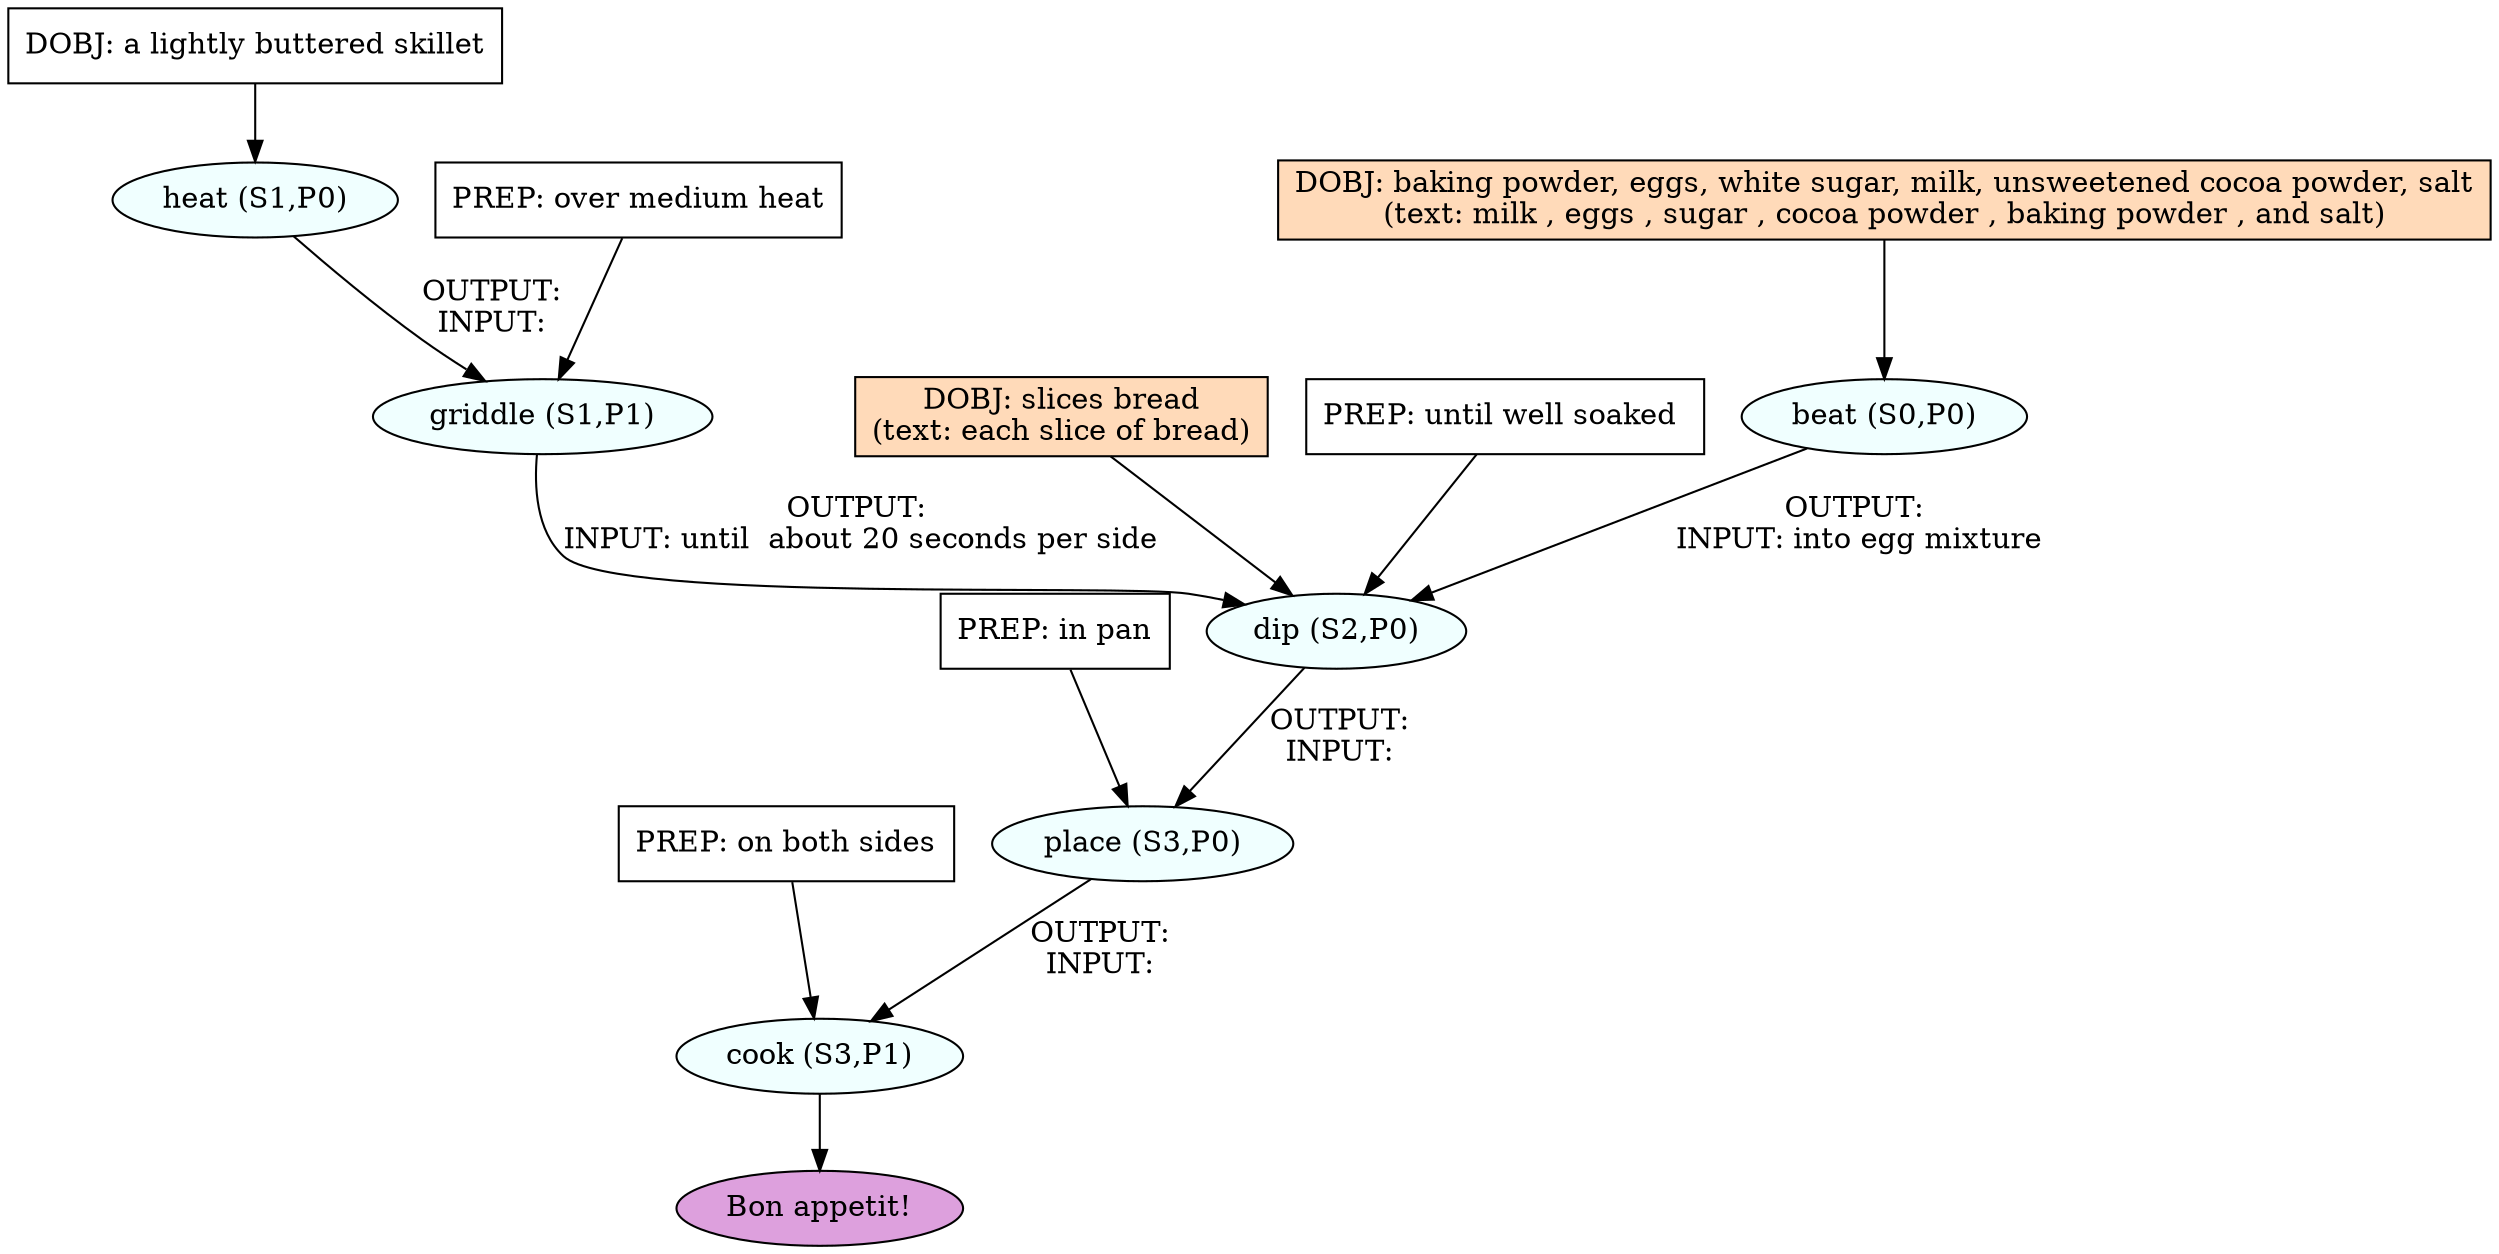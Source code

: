 digraph recipe {
E0[label="beat (S0,P0)", shape=oval, style=filled, fillcolor=azure]
E1[label="heat (S1,P0)", shape=oval, style=filled, fillcolor=azure]
E2[label="griddle (S1,P1)", shape=oval, style=filled, fillcolor=azure]
E3[label="dip (S2,P0)", shape=oval, style=filled, fillcolor=azure]
E4[label="place (S3,P0)", shape=oval, style=filled, fillcolor=azure]
E5[label="cook (S3,P1)", shape=oval, style=filled, fillcolor=azure]
D1[label="DOBJ: a lightly buttered skillet", shape=box, style=filled, fillcolor=white]
D1 -> E1
D0[label="DOBJ: baking powder, eggs, white sugar, milk, unsweetened cocoa powder, salt
(text: milk , eggs , sugar , cocoa powder , baking powder , and salt)", shape=box, style=filled, fillcolor=peachpuff]
D0 -> E0
E1 -> E2 [label="OUTPUT: 
INPUT: "]
P2_0_0[label="PREP: over medium heat", shape=box, style=filled, fillcolor=white]
P2_0_0 -> E2
D3_ing[label="DOBJ: slices bread
(text: each slice of bread)", shape=box, style=filled, fillcolor=peachpuff]
D3_ing -> E3
E0 -> E3 [label="OUTPUT: 
INPUT: into egg mixture"]
E2 -> E3 [label="OUTPUT: 
INPUT: until  about 20 seconds per side"]
P3_1_1[label="PREP: until well soaked ", shape=box, style=filled, fillcolor=white]
P3_1_1 -> E3
E3 -> E4 [label="OUTPUT: 
INPUT: "]
P4_0_0[label="PREP: in pan", shape=box, style=filled, fillcolor=white]
P4_0_0 -> E4
E4 -> E5 [label="OUTPUT: 
INPUT: "]
P5_0_0[label="PREP: on both sides", shape=box, style=filled, fillcolor=white]
P5_0_0 -> E5
EOR[label="Bon appetit!", shape=oval, style=filled, fillcolor=plum]
E5 -> EOR
}
